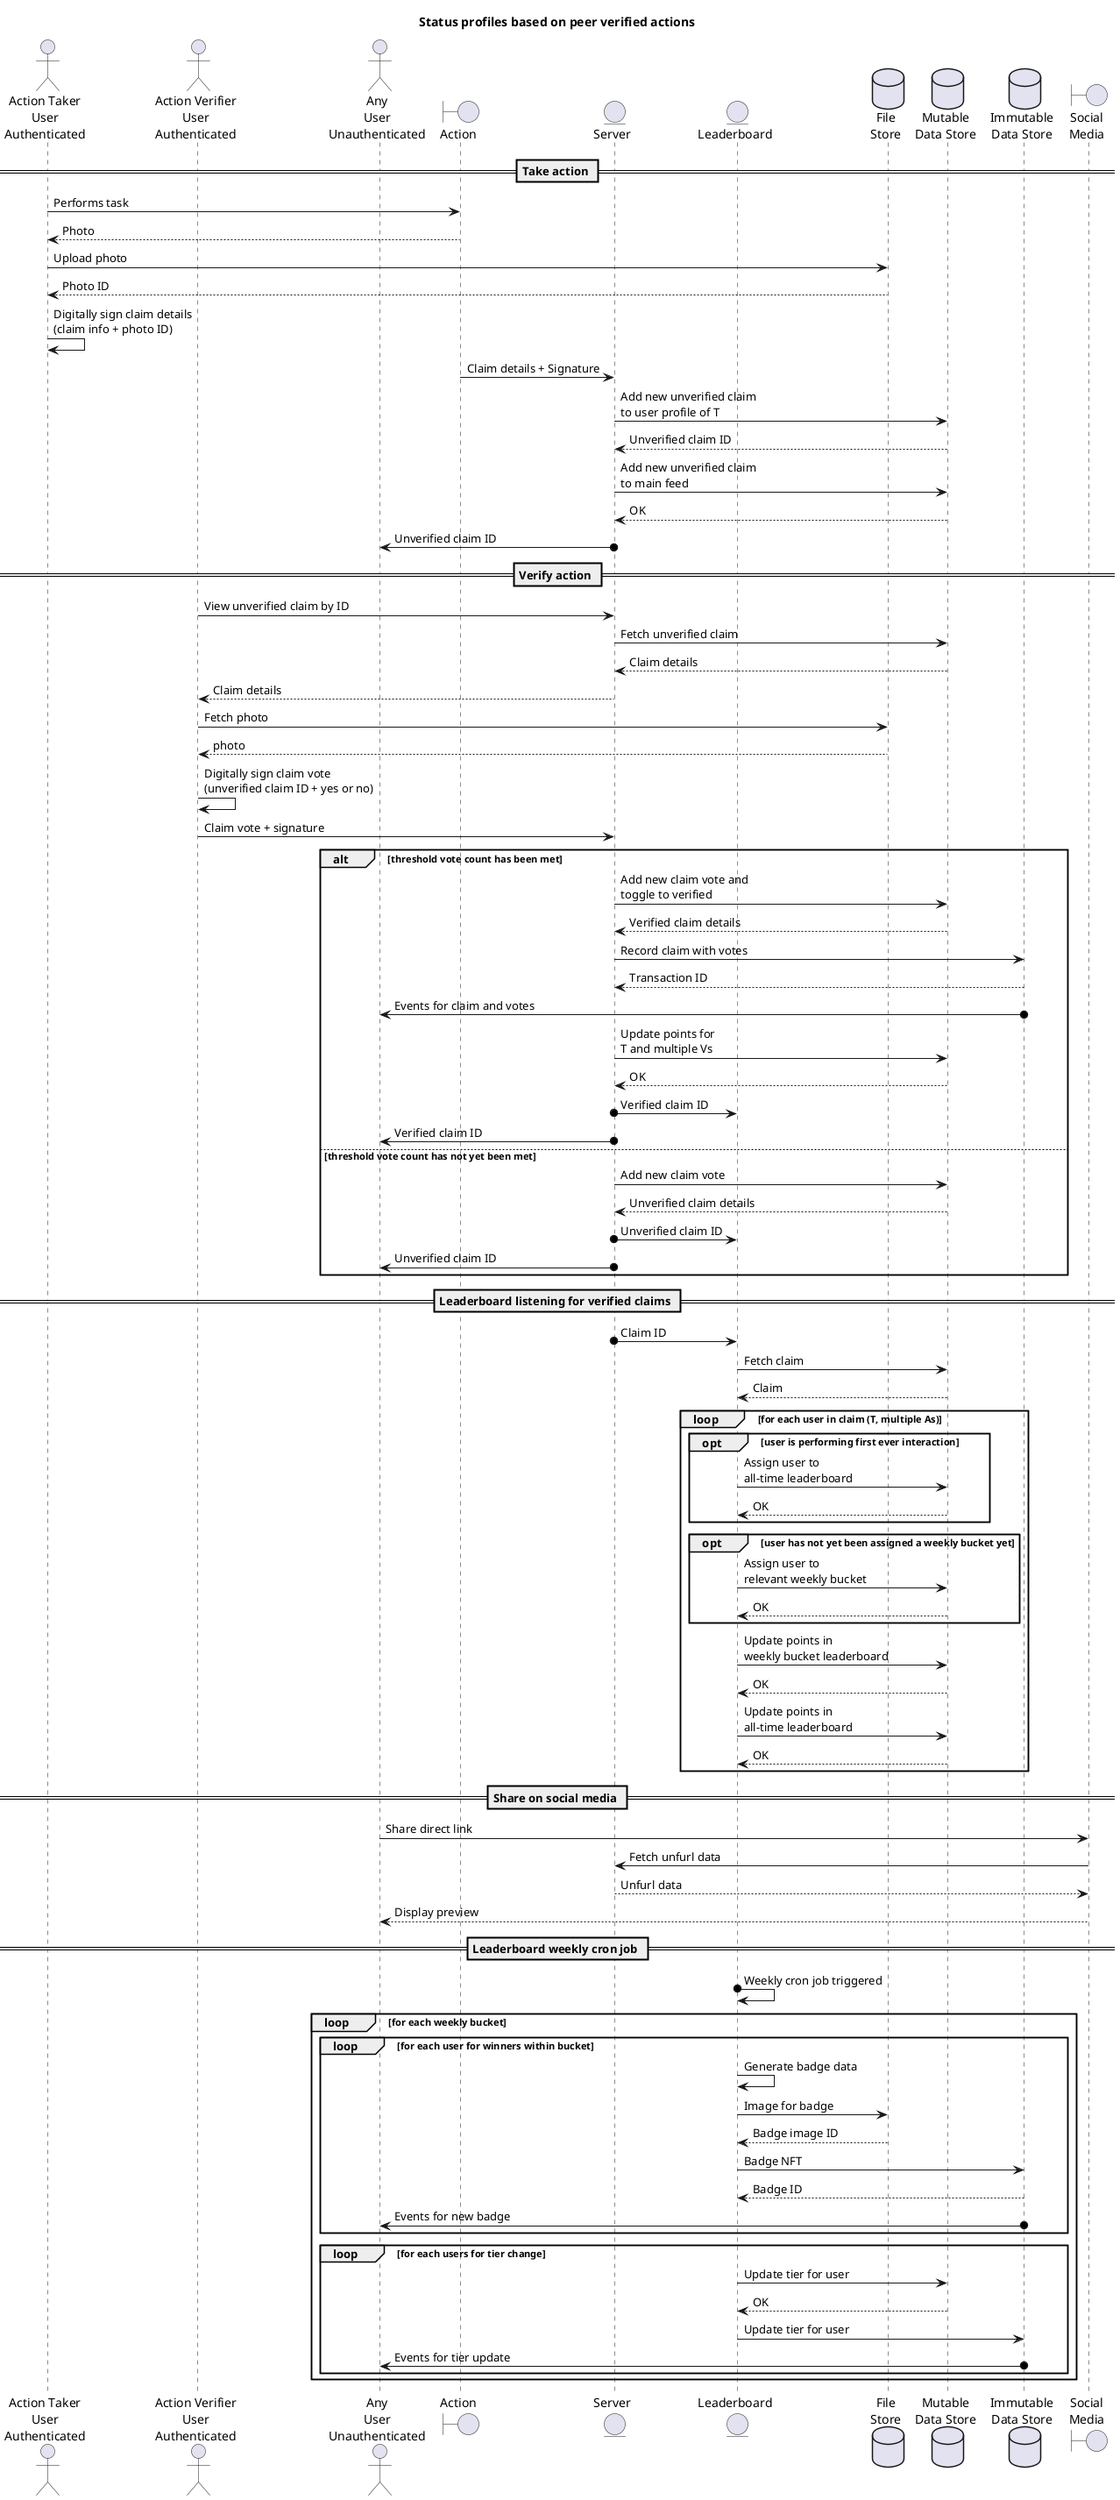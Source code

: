 @startuml

title "Status profiles based on peer verified actions"

actor "Action Taker\nUser\nAuthenticated" as T
actor "Action Verifier\nUser\nAuthenticated" as V
actor "Any\nUser\nUnauthenticated" as U
boundary "Action" as A
entity "Server" as S
entity "Leaderboard" as L
database "File\nStore" as FS
database "Mutable\nData Store" as MDB
database "Immutable\nData Store" as IDB
boundary "Social\nMedia" as SM

== Take action ==

T -> A : Performs task
A --> T : Photo
T -> FS : Upload photo
FS --> T : Photo ID
T -> T :  Digitally sign claim details\n(claim info + photo ID)
A -> S : Claim details + Signature
S -> MDB : Add new unverified claim\nto user profile of T
MDB --> S : Unverified claim ID
S -> MDB : Add new unverified claim\nto main feed
MDB --> S : OK
S o-> U : Unverified claim ID

== Verify action ==

V -> S : View unverified claim by ID
S -> MDB : Fetch unverified claim
MDB --> S : Claim details
S --> V : Claim details
V -> FS : Fetch photo
FS --> V : photo
V -> V : Digitally sign claim vote\n(unverified claim ID + yes or no)
V -> S : Claim vote + signature
alt threshold vote count has been met
    S -> MDB : Add new claim vote and\ntoggle to verified
    MDB --> S : Verified claim details
    S -> IDB : Record claim with votes
    IDB --> S : Transaction ID
    IDB o-> U : Events for claim and votes
    S -> MDB : Update points for\nT and multiple Vs
    MDB --> S : OK
    S o-> L : Verified claim ID
    S o-> U : Verified claim ID
else threshold vote count has not yet been met
    S -> MDB : Add new claim vote
    MDB --> S : Unverified claim details
    S o-> L : Unverified claim ID
    S o-> U : Unverified claim ID
end

== Leaderboard listening for verified claims ==

S o-> L : Claim ID
L -> MDB : Fetch claim
MDB --> L : Claim
loop for each user in claim (T, multiple As)
    opt user is performing first ever interaction
        L -> MDB : Assign user to\nall-time leaderboard
        MDB --> L : OK
    end
    opt user has not yet been assigned a weekly bucket yet
        L -> MDB : Assign user to\nrelevant weekly bucket
        MDB --> L : OK
    end
    L -> MDB : Update points in\nweekly bucket leaderboard
    MDB --> L : OK
    L -> MDB : Update points in\nall-time leaderboard
    MDB --> L : OK
end

== Share on social media ==

U -> SM : Share direct link
SM -> S : Fetch unfurl data
S --> SM : Unfurl data
SM --> U : Display preview

== Leaderboard weekly cron job ==

L o-> L : Weekly cron job triggered
loop for each weekly bucket
    ' Sort by points to rank
    loop for each user for winners within bucket
        ' top X within bucket for the week get a badge
        L -> L : Generate badge data
        L -> FS : Image for badge
        FS --> L : Badge image ID
        L -> IDB : Badge NFT
        IDB --> L : Badge ID
        IDB o-> U : Events for new badge
    end
    loop for each users for tier change
        ' top Y within bucket for the week\nget promoted to higher tier
        ' top Z within bucket for the week\nget demoted to lower tier
        L -> MDB : Update tier for user
        MDB --> L : OK
        L -> IDB : Update tier for user
        IDB o-> U : Events for tier update
    end
end

@enduml

' bguiz 20200305
